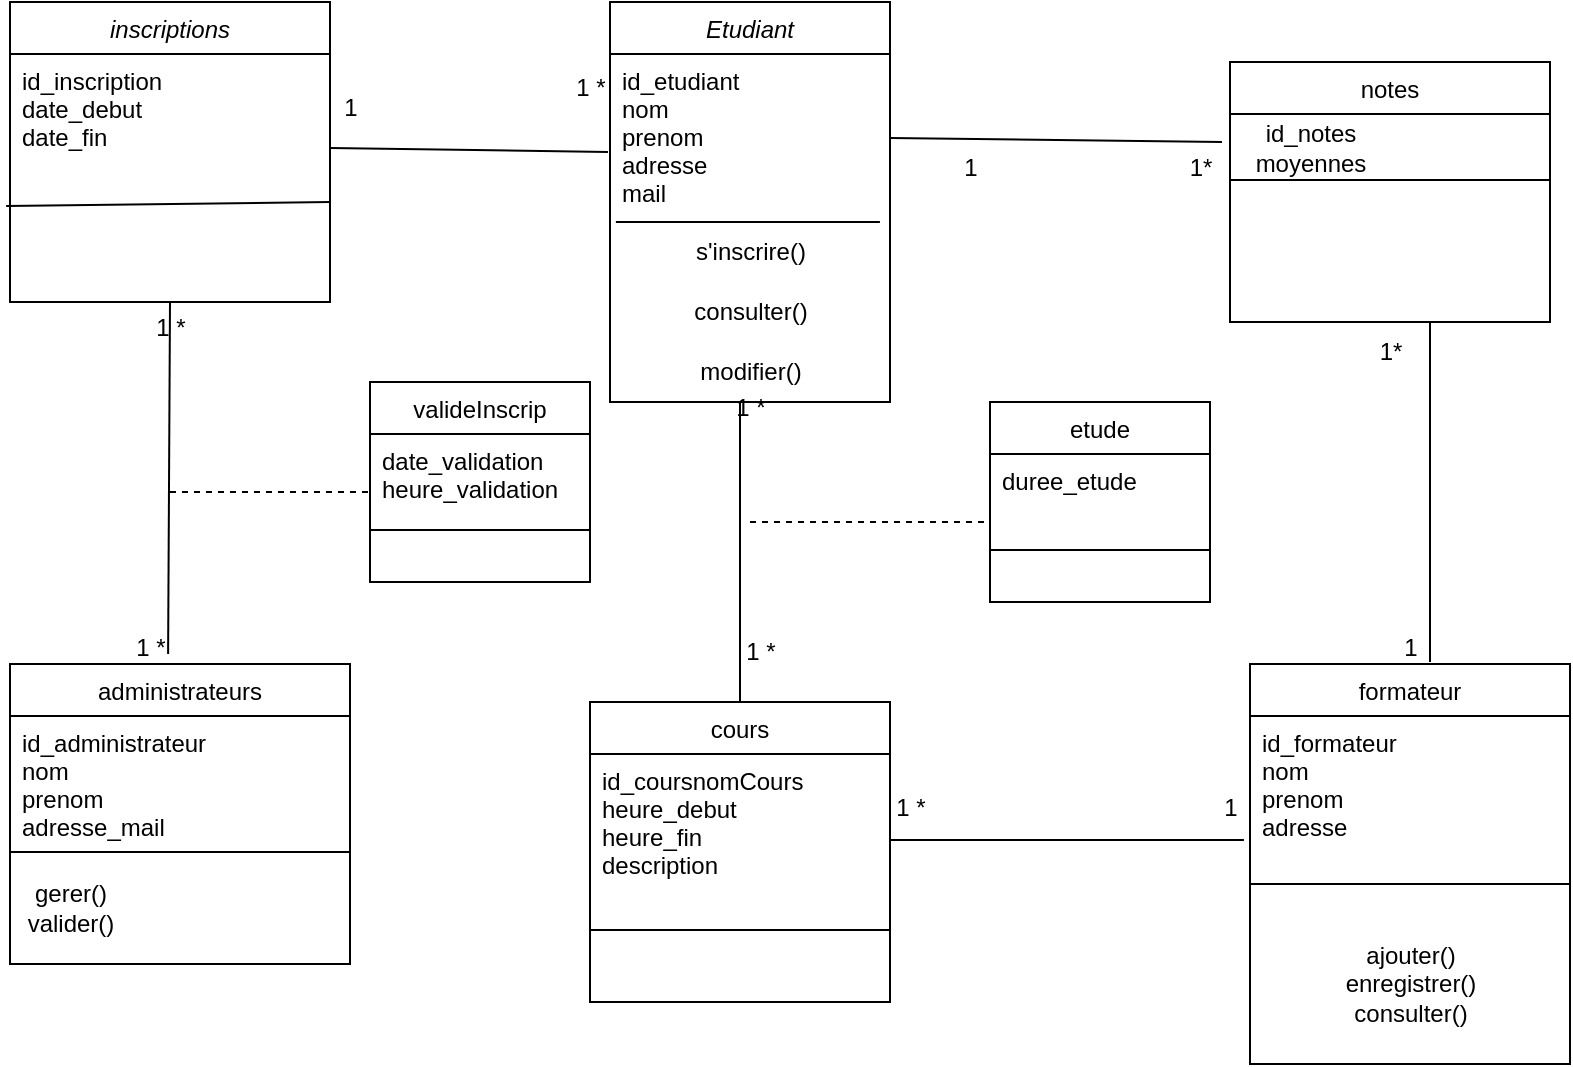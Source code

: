 <mxfile>
    <diagram id="C5RBs43oDa-KdzZeNtuy" name="Page-1">
        <mxGraphModel dx="832" dy="467" grid="1" gridSize="10" guides="1" tooltips="1" connect="1" arrows="1" fold="1" page="1" pageScale="1" pageWidth="827" pageHeight="1169" math="0" shadow="0">
            <root>
                <mxCell id="WIyWlLk6GJQsqaUBKTNV-0"/>
                <mxCell id="WIyWlLk6GJQsqaUBKTNV-1" parent="WIyWlLk6GJQsqaUBKTNV-0"/>
                <mxCell id="zkfFHV4jXpPFQw0GAbJ--0" value="Etudiant" style="swimlane;fontStyle=2;align=center;verticalAlign=top;childLayout=stackLayout;horizontal=1;startSize=26;horizontalStack=0;resizeParent=1;resizeLast=0;collapsible=1;marginBottom=0;rounded=0;shadow=0;strokeWidth=1;" parent="WIyWlLk6GJQsqaUBKTNV-1" vertex="1">
                    <mxGeometry x="310" y="60" width="140" height="200" as="geometry">
                        <mxRectangle x="230" y="140" width="160" height="26" as="alternateBounds"/>
                    </mxGeometry>
                </mxCell>
                <mxCell id="zkfFHV4jXpPFQw0GAbJ--1" value="id_etudiant&#10;nom&#10;prenom&#10;adresse&#10;mail&#10;" style="text;align=left;verticalAlign=top;spacingLeft=4;spacingRight=4;overflow=hidden;rotatable=0;points=[[0,0.5],[1,0.5]];portConstraint=eastwest;" parent="zkfFHV4jXpPFQw0GAbJ--0" vertex="1">
                    <mxGeometry y="26" width="140" height="84" as="geometry"/>
                </mxCell>
                <mxCell id="xnvQub_pcCJOMicvjdTt-2" value="s'inscrire()" style="text;html=1;align=center;verticalAlign=middle;resizable=0;points=[];autosize=1;strokeColor=none;fillColor=none;" parent="zkfFHV4jXpPFQw0GAbJ--0" vertex="1">
                    <mxGeometry y="110" width="140" height="30" as="geometry"/>
                </mxCell>
                <mxCell id="xnvQub_pcCJOMicvjdTt-4" value="consulter()" style="text;html=1;align=center;verticalAlign=middle;resizable=0;points=[];autosize=1;strokeColor=none;fillColor=none;" parent="zkfFHV4jXpPFQw0GAbJ--0" vertex="1">
                    <mxGeometry y="140" width="140" height="30" as="geometry"/>
                </mxCell>
                <mxCell id="xnvQub_pcCJOMicvjdTt-3" value="modifier()" style="text;html=1;align=center;verticalAlign=middle;resizable=0;points=[];autosize=1;strokeColor=none;fillColor=none;" parent="zkfFHV4jXpPFQw0GAbJ--0" vertex="1">
                    <mxGeometry y="170" width="140" height="30" as="geometry"/>
                </mxCell>
                <mxCell id="WsVGjuYbvZQOqI4yFCBj-0" value="" style="endArrow=none;html=1;rounded=0;entryX=0.964;entryY=0;entryDx=0;entryDy=0;entryPerimeter=0;exitX=0.021;exitY=0;exitDx=0;exitDy=0;exitPerimeter=0;" parent="zkfFHV4jXpPFQw0GAbJ--0" source="xnvQub_pcCJOMicvjdTt-2" target="xnvQub_pcCJOMicvjdTt-2" edge="1">
                    <mxGeometry width="50" height="50" relative="1" as="geometry">
                        <mxPoint x="30" y="80" as="sourcePoint"/>
                        <mxPoint x="80" y="30" as="targetPoint"/>
                    </mxGeometry>
                </mxCell>
                <mxCell id="zkfFHV4jXpPFQw0GAbJ--6" value="cours" style="swimlane;fontStyle=0;align=center;verticalAlign=top;childLayout=stackLayout;horizontal=1;startSize=26;horizontalStack=0;resizeParent=1;resizeLast=0;collapsible=1;marginBottom=0;rounded=0;shadow=0;strokeWidth=1;" parent="WIyWlLk6GJQsqaUBKTNV-1" vertex="1">
                    <mxGeometry x="300" y="410" width="150" height="150" as="geometry">
                        <mxRectangle x="130" y="380" width="160" height="26" as="alternateBounds"/>
                    </mxGeometry>
                </mxCell>
                <mxCell id="zkfFHV4jXpPFQw0GAbJ--7" value="id_coursnomCours&#10;heure_debut&#10;heure_fin&#10;description" style="text;align=left;verticalAlign=top;spacingLeft=4;spacingRight=4;overflow=hidden;rotatable=0;points=[[0,0.5],[1,0.5]];portConstraint=eastwest;" parent="zkfFHV4jXpPFQw0GAbJ--6" vertex="1">
                    <mxGeometry y="26" width="150" height="84" as="geometry"/>
                </mxCell>
                <mxCell id="zkfFHV4jXpPFQw0GAbJ--9" value="" style="line;html=1;strokeWidth=1;align=left;verticalAlign=middle;spacingTop=-1;spacingLeft=3;spacingRight=3;rotatable=0;labelPosition=right;points=[];portConstraint=eastwest;" parent="zkfFHV4jXpPFQw0GAbJ--6" vertex="1">
                    <mxGeometry y="110" width="150" height="8" as="geometry"/>
                </mxCell>
                <mxCell id="zkfFHV4jXpPFQw0GAbJ--13" value="formateur" style="swimlane;fontStyle=0;align=center;verticalAlign=top;childLayout=stackLayout;horizontal=1;startSize=26;horizontalStack=0;resizeParent=1;resizeLast=0;collapsible=1;marginBottom=0;rounded=0;shadow=0;strokeWidth=1;" parent="WIyWlLk6GJQsqaUBKTNV-1" vertex="1">
                    <mxGeometry x="630" y="391" width="160" height="200" as="geometry">
                        <mxRectangle x="340" y="380" width="170" height="26" as="alternateBounds"/>
                    </mxGeometry>
                </mxCell>
                <mxCell id="zkfFHV4jXpPFQw0GAbJ--14" value="id_formateur&#10;nom&#10;prenom&#10;adresse" style="text;align=left;verticalAlign=top;spacingLeft=4;spacingRight=4;overflow=hidden;rotatable=0;points=[[0,0.5],[1,0.5]];portConstraint=eastwest;" parent="zkfFHV4jXpPFQw0GAbJ--13" vertex="1">
                    <mxGeometry y="26" width="160" height="64" as="geometry"/>
                </mxCell>
                <mxCell id="zkfFHV4jXpPFQw0GAbJ--15" value="" style="line;html=1;strokeWidth=1;align=left;verticalAlign=middle;spacingTop=-1;spacingLeft=3;spacingRight=3;rotatable=0;labelPosition=right;points=[];portConstraint=eastwest;" parent="zkfFHV4jXpPFQw0GAbJ--13" vertex="1">
                    <mxGeometry y="90" width="160" height="40" as="geometry"/>
                </mxCell>
                <mxCell id="xnvQub_pcCJOMicvjdTt-14" value="ajouter()&lt;div&gt;enregistrer()&lt;/div&gt;&lt;div&gt;consulter()&lt;/div&gt;" style="text;html=1;align=center;verticalAlign=middle;resizable=0;points=[];autosize=1;strokeColor=none;fillColor=none;" parent="zkfFHV4jXpPFQw0GAbJ--13" vertex="1">
                    <mxGeometry y="130" width="160" height="60" as="geometry"/>
                </mxCell>
                <mxCell id="zkfFHV4jXpPFQw0GAbJ--17" value="notes" style="swimlane;fontStyle=0;align=center;verticalAlign=top;childLayout=stackLayout;horizontal=1;startSize=26;horizontalStack=0;resizeParent=1;resizeLast=0;collapsible=1;marginBottom=0;rounded=0;shadow=0;strokeWidth=1;" parent="WIyWlLk6GJQsqaUBKTNV-1" vertex="1">
                    <mxGeometry x="620" y="90" width="160" height="130" as="geometry">
                        <mxRectangle x="550" y="140" width="160" height="26" as="alternateBounds"/>
                    </mxGeometry>
                </mxCell>
                <mxCell id="zkfFHV4jXpPFQw0GAbJ--23" value="" style="line;html=1;strokeWidth=1;align=left;verticalAlign=middle;spacingTop=-1;spacingLeft=3;spacingRight=3;rotatable=0;labelPosition=right;points=[];portConstraint=eastwest;" parent="zkfFHV4jXpPFQw0GAbJ--17" vertex="1">
                    <mxGeometry y="26" width="160" height="66" as="geometry"/>
                </mxCell>
                <mxCell id="xnvQub_pcCJOMicvjdTt-8" value="inscriptions" style="swimlane;fontStyle=2;align=center;verticalAlign=top;childLayout=stackLayout;horizontal=1;startSize=26;horizontalStack=0;resizeParent=1;resizeLast=0;collapsible=1;marginBottom=0;rounded=0;shadow=0;strokeWidth=1;" parent="WIyWlLk6GJQsqaUBKTNV-1" vertex="1">
                    <mxGeometry x="10" y="60" width="160" height="150" as="geometry">
                        <mxRectangle x="230" y="140" width="160" height="26" as="alternateBounds"/>
                    </mxGeometry>
                </mxCell>
                <mxCell id="xnvQub_pcCJOMicvjdTt-9" value="id_inscription&#10;date_debut&#10;date_fin&#10;" style="text;align=left;verticalAlign=top;spacingLeft=4;spacingRight=4;overflow=hidden;rotatable=0;points=[[0,0.5],[1,0.5]];portConstraint=eastwest;" parent="xnvQub_pcCJOMicvjdTt-8" vertex="1">
                    <mxGeometry y="26" width="160" height="74" as="geometry"/>
                </mxCell>
                <mxCell id="xnvQub_pcCJOMicvjdTt-10" value="" style="endArrow=none;html=1;rounded=0;exitX=-0.012;exitY=1.027;exitDx=0;exitDy=0;exitPerimeter=0;" parent="xnvQub_pcCJOMicvjdTt-8" source="xnvQub_pcCJOMicvjdTt-9" edge="1">
                    <mxGeometry width="50" height="50" relative="1" as="geometry">
                        <mxPoint x="220" y="210" as="sourcePoint"/>
                        <mxPoint x="160" y="100" as="targetPoint"/>
                    </mxGeometry>
                </mxCell>
                <mxCell id="xnvQub_pcCJOMicvjdTt-15" value="administrateurs" style="swimlane;fontStyle=0;align=center;verticalAlign=top;childLayout=stackLayout;horizontal=1;startSize=26;horizontalStack=0;resizeParent=1;resizeLast=0;collapsible=1;marginBottom=0;rounded=0;shadow=0;strokeWidth=1;" parent="WIyWlLk6GJQsqaUBKTNV-1" vertex="1">
                    <mxGeometry x="10" y="391" width="170" height="150" as="geometry">
                        <mxRectangle x="130" y="380" width="160" height="26" as="alternateBounds"/>
                    </mxGeometry>
                </mxCell>
                <mxCell id="xnvQub_pcCJOMicvjdTt-16" value="id_administrateur&#10;nom&#10;prenom&#10;adresse_mail" style="text;align=left;verticalAlign=top;spacingLeft=4;spacingRight=4;overflow=hidden;rotatable=0;points=[[0,0.5],[1,0.5]];portConstraint=eastwest;" parent="xnvQub_pcCJOMicvjdTt-15" vertex="1">
                    <mxGeometry y="26" width="170" height="64" as="geometry"/>
                </mxCell>
                <mxCell id="xnvQub_pcCJOMicvjdTt-17" value="" style="line;html=1;strokeWidth=1;align=left;verticalAlign=middle;spacingTop=-1;spacingLeft=3;spacingRight=3;rotatable=0;labelPosition=right;points=[];portConstraint=eastwest;" parent="xnvQub_pcCJOMicvjdTt-15" vertex="1">
                    <mxGeometry y="90" width="170" height="8" as="geometry"/>
                </mxCell>
                <mxCell id="xnvQub_pcCJOMicvjdTt-18" value="1*" style="text;html=1;align=center;verticalAlign=middle;resizable=0;points=[];autosize=1;strokeColor=none;fillColor=none;" parent="WIyWlLk6GJQsqaUBKTNV-1" vertex="1">
                    <mxGeometry x="590" y="128" width="30" height="30" as="geometry"/>
                </mxCell>
                <mxCell id="xnvQub_pcCJOMicvjdTt-19" value="" style="endArrow=none;html=1;rounded=0;" parent="WIyWlLk6GJQsqaUBKTNV-1" edge="1">
                    <mxGeometry width="50" height="50" relative="1" as="geometry">
                        <mxPoint x="720" y="390" as="sourcePoint"/>
                        <mxPoint x="720" y="220" as="targetPoint"/>
                    </mxGeometry>
                </mxCell>
                <mxCell id="xnvQub_pcCJOMicvjdTt-20" value="1" style="text;html=1;align=center;verticalAlign=middle;resizable=0;points=[];autosize=1;strokeColor=none;fillColor=none;" parent="WIyWlLk6GJQsqaUBKTNV-1" vertex="1">
                    <mxGeometry x="695" y="368" width="30" height="30" as="geometry"/>
                </mxCell>
                <mxCell id="xnvQub_pcCJOMicvjdTt-21" value="1*" style="text;html=1;align=center;verticalAlign=middle;resizable=0;points=[];autosize=1;strokeColor=none;fillColor=none;" parent="WIyWlLk6GJQsqaUBKTNV-1" vertex="1">
                    <mxGeometry x="685" y="220" width="30" height="30" as="geometry"/>
                </mxCell>
                <mxCell id="xnvQub_pcCJOMicvjdTt-22" value="" style="endArrow=none;html=1;rounded=0;entryX=-0.019;entryY=0.969;entryDx=0;entryDy=0;entryPerimeter=0;" parent="WIyWlLk6GJQsqaUBKTNV-1" target="zkfFHV4jXpPFQw0GAbJ--14" edge="1">
                    <mxGeometry width="50" height="50" relative="1" as="geometry">
                        <mxPoint x="450" y="479" as="sourcePoint"/>
                        <mxPoint x="620" y="470" as="targetPoint"/>
                    </mxGeometry>
                </mxCell>
                <mxCell id="xnvQub_pcCJOMicvjdTt-23" value="1 *" style="text;html=1;align=center;verticalAlign=middle;resizable=0;points=[];autosize=1;strokeColor=none;fillColor=none;" parent="WIyWlLk6GJQsqaUBKTNV-1" vertex="1">
                    <mxGeometry x="440" y="448" width="40" height="30" as="geometry"/>
                </mxCell>
                <mxCell id="xnvQub_pcCJOMicvjdTt-24" value="1" style="text;html=1;align=center;verticalAlign=middle;resizable=0;points=[];autosize=1;strokeColor=none;fillColor=none;" parent="WIyWlLk6GJQsqaUBKTNV-1" vertex="1">
                    <mxGeometry x="605" y="448" width="30" height="30" as="geometry"/>
                </mxCell>
                <mxCell id="xnvQub_pcCJOMicvjdTt-25" value="" style="endArrow=none;html=1;rounded=0;exitX=1;exitY=0.635;exitDx=0;exitDy=0;exitPerimeter=0;entryX=-0.007;entryY=0.583;entryDx=0;entryDy=0;entryPerimeter=0;" parent="WIyWlLk6GJQsqaUBKTNV-1" source="xnvQub_pcCJOMicvjdTt-9" target="zkfFHV4jXpPFQw0GAbJ--1" edge="1">
                    <mxGeometry width="50" height="50" relative="1" as="geometry">
                        <mxPoint x="250" y="180" as="sourcePoint"/>
                        <mxPoint x="300" y="133" as="targetPoint"/>
                    </mxGeometry>
                </mxCell>
                <mxCell id="xnvQub_pcCJOMicvjdTt-26" value="1" style="text;html=1;align=center;verticalAlign=middle;resizable=0;points=[];autosize=1;strokeColor=none;fillColor=none;" parent="WIyWlLk6GJQsqaUBKTNV-1" vertex="1">
                    <mxGeometry x="165" y="98" width="30" height="30" as="geometry"/>
                </mxCell>
                <mxCell id="xnvQub_pcCJOMicvjdTt-27" value="1 *" style="text;html=1;align=center;verticalAlign=middle;resizable=0;points=[];autosize=1;strokeColor=none;fillColor=none;" parent="WIyWlLk6GJQsqaUBKTNV-1" vertex="1">
                    <mxGeometry x="280" y="88" width="40" height="30" as="geometry"/>
                </mxCell>
                <mxCell id="xnvQub_pcCJOMicvjdTt-31" value="1" style="text;html=1;align=center;verticalAlign=middle;resizable=0;points=[];autosize=1;strokeColor=none;fillColor=none;" parent="WIyWlLk6GJQsqaUBKTNV-1" vertex="1">
                    <mxGeometry x="475" y="128" width="30" height="30" as="geometry"/>
                </mxCell>
                <mxCell id="xnvQub_pcCJOMicvjdTt-34" value="gerer()&lt;div&gt;valider()&lt;/div&gt;" style="text;html=1;align=center;verticalAlign=middle;resizable=0;points=[];autosize=1;strokeColor=none;fillColor=none;" parent="WIyWlLk6GJQsqaUBKTNV-1" vertex="1">
                    <mxGeometry x="5" y="493" width="70" height="40" as="geometry"/>
                </mxCell>
                <mxCell id="xnvQub_pcCJOMicvjdTt-35" value="" style="endArrow=none;html=1;rounded=0;exitX=0.465;exitY=-0.033;exitDx=0;exitDy=0;entryX=0.5;entryY=0.067;entryDx=0;entryDy=0;entryPerimeter=0;exitPerimeter=0;" parent="WIyWlLk6GJQsqaUBKTNV-1" source="xnvQub_pcCJOMicvjdTt-15" edge="1" target="xnvQub_pcCJOMicvjdTt-37">
                    <mxGeometry width="50" height="50" relative="1" as="geometry">
                        <mxPoint x="270" y="320" as="sourcePoint"/>
                        <mxPoint x="100" y="210" as="targetPoint"/>
                    </mxGeometry>
                </mxCell>
                <mxCell id="xnvQub_pcCJOMicvjdTt-36" value="1 *" style="text;html=1;align=center;verticalAlign=middle;resizable=0;points=[];autosize=1;strokeColor=none;fillColor=none;" parent="WIyWlLk6GJQsqaUBKTNV-1" vertex="1">
                    <mxGeometry x="60" y="368" width="40" height="30" as="geometry"/>
                </mxCell>
                <mxCell id="xnvQub_pcCJOMicvjdTt-37" value="1 *" style="text;html=1;align=center;verticalAlign=middle;resizable=0;points=[];autosize=1;strokeColor=none;fillColor=none;" parent="WIyWlLk6GJQsqaUBKTNV-1" vertex="1">
                    <mxGeometry x="70" y="208" width="40" height="30" as="geometry"/>
                </mxCell>
                <mxCell id="xnvQub_pcCJOMicvjdTt-38" value="" style="endArrow=none;html=1;rounded=0;exitX=0.5;exitY=0;exitDx=0;exitDy=0;entryX=0.375;entryY=0.4;entryDx=0;entryDy=0;entryPerimeter=0;" parent="WIyWlLk6GJQsqaUBKTNV-1" source="zkfFHV4jXpPFQw0GAbJ--6" target="xnvQub_pcCJOMicvjdTt-40" edge="1">
                    <mxGeometry width="50" height="50" relative="1" as="geometry">
                        <mxPoint x="370" y="390" as="sourcePoint"/>
                        <mxPoint x="370" y="280" as="targetPoint"/>
                    </mxGeometry>
                </mxCell>
                <mxCell id="xnvQub_pcCJOMicvjdTt-39" value="1 *" style="text;html=1;align=center;verticalAlign=middle;resizable=0;points=[];autosize=1;strokeColor=none;fillColor=none;" parent="WIyWlLk6GJQsqaUBKTNV-1" vertex="1">
                    <mxGeometry x="365" y="370" width="40" height="30" as="geometry"/>
                </mxCell>
                <mxCell id="xnvQub_pcCJOMicvjdTt-40" value="1 *" style="text;html=1;align=center;verticalAlign=middle;resizable=0;points=[];autosize=1;strokeColor=none;fillColor=none;" parent="WIyWlLk6GJQsqaUBKTNV-1" vertex="1">
                    <mxGeometry x="360" y="248" width="40" height="30" as="geometry"/>
                </mxCell>
                <mxCell id="xnvQub_pcCJOMicvjdTt-41" value="etude" style="swimlane;fontStyle=0;align=center;verticalAlign=top;childLayout=stackLayout;horizontal=1;startSize=26;horizontalStack=0;resizeParent=1;resizeLast=0;collapsible=1;marginBottom=0;rounded=0;shadow=0;strokeWidth=1;" parent="WIyWlLk6GJQsqaUBKTNV-1" vertex="1">
                    <mxGeometry x="500" y="260" width="110" height="100" as="geometry">
                        <mxRectangle x="130" y="380" width="160" height="26" as="alternateBounds"/>
                    </mxGeometry>
                </mxCell>
                <mxCell id="xnvQub_pcCJOMicvjdTt-42" value="duree_etude" style="text;align=left;verticalAlign=top;spacingLeft=4;spacingRight=4;overflow=hidden;rotatable=0;points=[[0,0.5],[1,0.5]];portConstraint=eastwest;" parent="xnvQub_pcCJOMicvjdTt-41" vertex="1">
                    <mxGeometry y="26" width="110" height="44" as="geometry"/>
                </mxCell>
                <mxCell id="xnvQub_pcCJOMicvjdTt-43" value="" style="line;html=1;strokeWidth=1;align=left;verticalAlign=middle;spacingTop=-1;spacingLeft=3;spacingRight=3;rotatable=0;labelPosition=right;points=[];portConstraint=eastwest;" parent="xnvQub_pcCJOMicvjdTt-41" vertex="1">
                    <mxGeometry y="70" width="110" height="8" as="geometry"/>
                </mxCell>
                <mxCell id="xnvQub_pcCJOMicvjdTt-49" value="" style="endArrow=none;dashed=1;html=1;rounded=0;entryX=-0.009;entryY=0.773;entryDx=0;entryDy=0;entryPerimeter=0;" parent="WIyWlLk6GJQsqaUBKTNV-1" target="xnvQub_pcCJOMicvjdTt-42" edge="1">
                    <mxGeometry width="50" height="50" relative="1" as="geometry">
                        <mxPoint x="380" y="320" as="sourcePoint"/>
                        <mxPoint x="490" y="300" as="targetPoint"/>
                    </mxGeometry>
                </mxCell>
                <mxCell id="xnvQub_pcCJOMicvjdTt-50" value="valideInscrip" style="swimlane;fontStyle=0;align=center;verticalAlign=top;childLayout=stackLayout;horizontal=1;startSize=26;horizontalStack=0;resizeParent=1;resizeLast=0;collapsible=1;marginBottom=0;rounded=0;shadow=0;strokeWidth=1;" parent="WIyWlLk6GJQsqaUBKTNV-1" vertex="1">
                    <mxGeometry x="190" y="250" width="110" height="100" as="geometry">
                        <mxRectangle x="130" y="380" width="160" height="26" as="alternateBounds"/>
                    </mxGeometry>
                </mxCell>
                <mxCell id="xnvQub_pcCJOMicvjdTt-51" value="date_validation&#10;heure_validation" style="text;align=left;verticalAlign=top;spacingLeft=4;spacingRight=4;overflow=hidden;rotatable=0;points=[[0,0.5],[1,0.5]];portConstraint=eastwest;" parent="xnvQub_pcCJOMicvjdTt-50" vertex="1">
                    <mxGeometry y="26" width="110" height="44" as="geometry"/>
                </mxCell>
                <mxCell id="xnvQub_pcCJOMicvjdTt-52" value="" style="line;html=1;strokeWidth=1;align=left;verticalAlign=middle;spacingTop=-1;spacingLeft=3;spacingRight=3;rotatable=0;labelPosition=right;points=[];portConstraint=eastwest;" parent="xnvQub_pcCJOMicvjdTt-50" vertex="1">
                    <mxGeometry y="70" width="110" height="8" as="geometry"/>
                </mxCell>
                <mxCell id="xnvQub_pcCJOMicvjdTt-53" value="" style="endArrow=none;dashed=1;html=1;rounded=0;entryX=0;entryY=0.659;entryDx=0;entryDy=0;entryPerimeter=0;" parent="WIyWlLk6GJQsqaUBKTNV-1" target="xnvQub_pcCJOMicvjdTt-51" edge="1">
                    <mxGeometry width="50" height="50" relative="1" as="geometry">
                        <mxPoint x="90" y="305" as="sourcePoint"/>
                        <mxPoint x="360" y="260" as="targetPoint"/>
                    </mxGeometry>
                </mxCell>
                <mxCell id="xnvQub_pcCJOMicvjdTt-54" value="&lt;div&gt;id_notes&lt;/div&gt;moyennes" style="text;html=1;align=center;verticalAlign=middle;resizable=0;points=[];autosize=1;strokeColor=none;fillColor=none;" parent="WIyWlLk6GJQsqaUBKTNV-1" vertex="1">
                    <mxGeometry x="620" y="113" width="80" height="40" as="geometry"/>
                </mxCell>
                <mxCell id="WsVGjuYbvZQOqI4yFCBj-1" value="" style="endArrow=none;html=1;rounded=0;entryX=-0.05;entryY=0.425;entryDx=0;entryDy=0;entryPerimeter=0;exitX=1;exitY=0.5;exitDx=0;exitDy=0;" parent="WIyWlLk6GJQsqaUBKTNV-1" source="zkfFHV4jXpPFQw0GAbJ--1" target="xnvQub_pcCJOMicvjdTt-54" edge="1">
                    <mxGeometry width="50" height="50" relative="1" as="geometry">
                        <mxPoint x="500" y="220" as="sourcePoint"/>
                        <mxPoint x="550" y="170" as="targetPoint"/>
                    </mxGeometry>
                </mxCell>
            </root>
        </mxGraphModel>
    </diagram>
</mxfile>